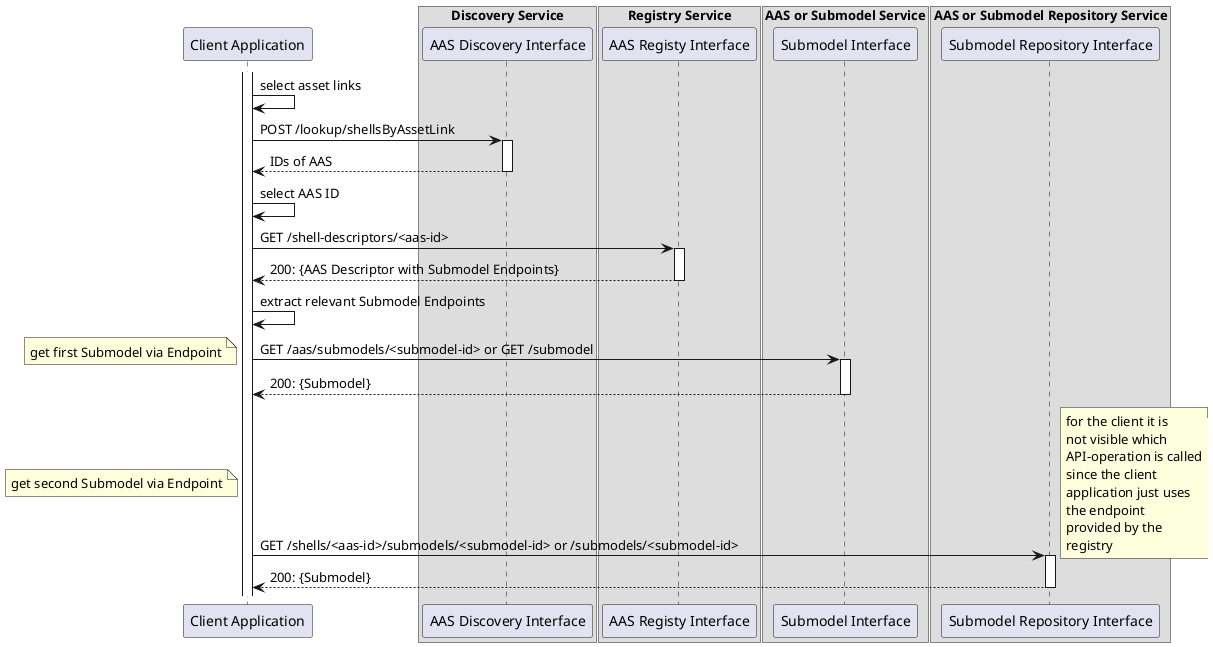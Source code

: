 @startuml
participant Client as "Client Application"


box "Discovery Service"
  participant AASDiscovery as "AAS Discovery Interface"
end box

box "Registry Service"
   participant AASRegistry as "AAS Registy Interface"
end box

box "AAS or Submodel Service"
  participant iSM as "Submodel Interface"
end box

box "AAS or Submodel Repository Service"
  participant SMRepo as "Submodel Repository Interface"
end box

activate Client
Client -> Client : select asset links

Client -> AASDiscovery: POST /lookup/shellsByAssetLink
activate AASDiscovery
Client <-- AASDiscovery : IDs of AAS
deactivate AASDiscovery
Client -> Client : select AAS ID


Client -> AASRegistry : GET /shell-descriptors/<aas-id>
activate AASRegistry
Client <-- AASRegistry : 200: {AAS Descriptor with Submodel Endpoints}
deactivate AASRegistry
Client -> Client : extract relevant Submodel Endpoints


Client -> iSM : GET /aas/submodels/<submodel-id> or GET /submodel
activate iSM
note left
get first Submodel via Endpoint
end note
Client <-- iSM : 200: {Submodel}
deactivate iSM

Client -> SMRepo: GET /shells/<aas-id>/submodels/<submodel-id> or /submodels/<submodel-id>
activate SMRepo
note left
get second Submodel via Endpoint
end note
note right
for the client it is
not visible which
API-operation is called
since the client
application just uses
the endpoint
provided by the
registry
end note

Client <-- SMRepo : 200: {Submodel}
deactivate SMRepo

@enduml
